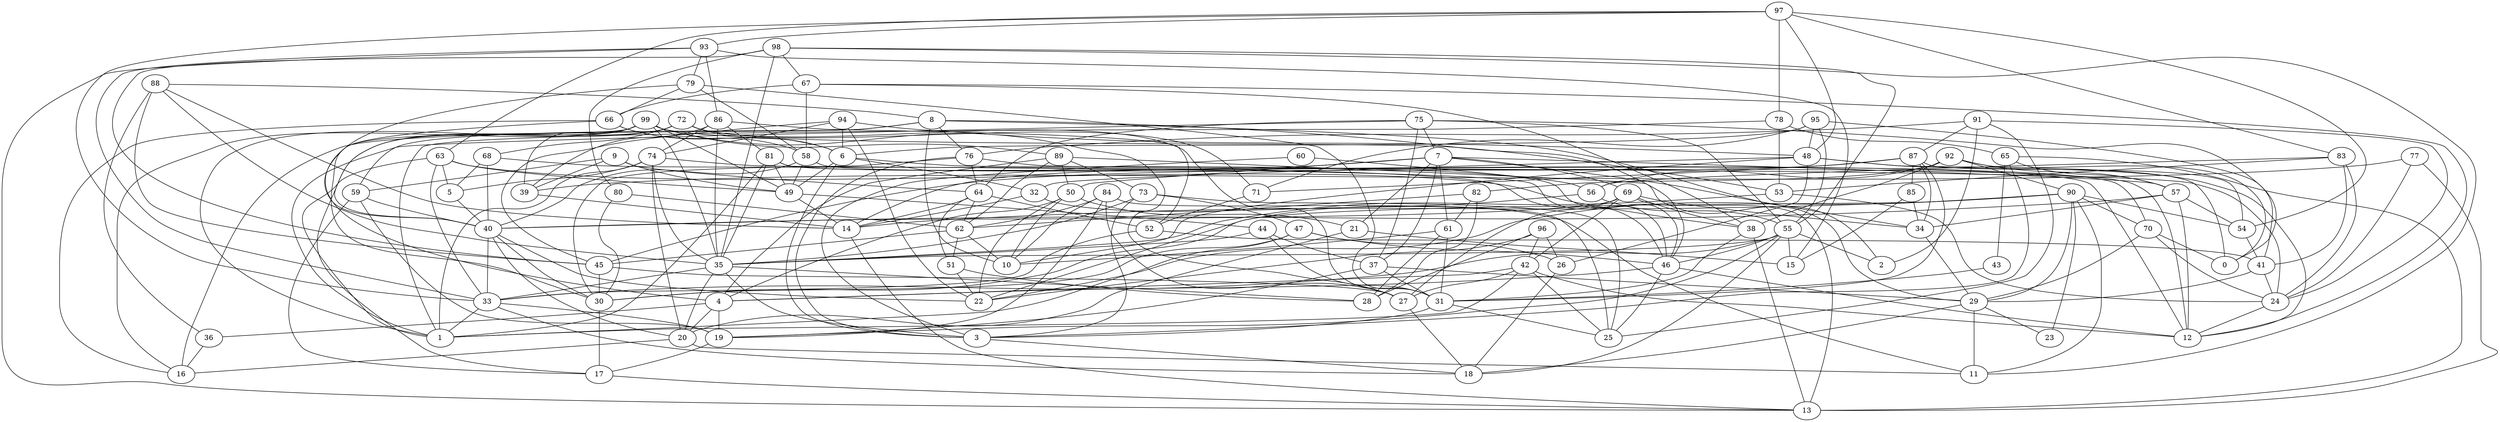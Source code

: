 digraph GG_graph {

subgraph G_graph {
edge [color = black]
"88" -> "36" [dir = none]
"68" -> "46" [dir = none]
"75" -> "37" [dir = none]
"17" -> "13" [dir = none]
"87" -> "85" [dir = none]
"60" -> "56" [dir = none]
"39" -> "14" [dir = none]
"73" -> "25" [dir = none]
"94" -> "74" [dir = none]
"77" -> "24" [dir = none]
"9" -> "64" [dir = none]
"97" -> "48" [dir = none]
"91" -> "76" [dir = none]
"91" -> "2" [dir = none]
"48" -> "26" [dir = none]
"48" -> "12" [dir = none]
"4" -> "36" [dir = none]
"93" -> "79" [dir = none]
"93" -> "33" [dir = none]
"82" -> "62" [dir = none]
"70" -> "29" [dir = none]
"66" -> "4" [dir = none]
"66" -> "6" [dir = none]
"63" -> "49" [dir = none]
"63" -> "33" [dir = none]
"74" -> "1" [dir = none]
"31" -> "3" [dir = none]
"92" -> "57" [dir = none]
"92" -> "0" [dir = none]
"92" -> "90" [dir = none]
"67" -> "38" [dir = none]
"50" -> "22" [dir = none]
"59" -> "19" [dir = none]
"8" -> "46" [dir = none]
"35" -> "33" [dir = none]
"78" -> "65" [dir = none]
"78" -> "1" [dir = none]
"46" -> "25" [dir = none]
"46" -> "12" [dir = none]
"44" -> "37" [dir = none]
"44" -> "35" [dir = none]
"33" -> "1" [dir = none]
"33" -> "19" [dir = none]
"98" -> "80" [dir = none]
"98" -> "55" [dir = none]
"89" -> "29" [dir = none]
"89" -> "62" [dir = none]
"89" -> "50" [dir = none]
"40" -> "20" [dir = none]
"40" -> "22" [dir = none]
"40" -> "33" [dir = none]
"80" -> "30" [dir = none]
"58" -> "49" [dir = none]
"84" -> "19" [dir = none]
"53" -> "24" [dir = none]
"53" -> "35" [dir = none]
"72" -> "31" [dir = none]
"72" -> "6" [dir = none]
"72" -> "1" [dir = none]
"7" -> "34" [dir = none]
"7" -> "21" [dir = none]
"7" -> "37" [dir = none]
"43" -> "31" [dir = none]
"47" -> "30" [dir = none]
"96" -> "42" [dir = none]
"96" -> "22" [dir = none]
"55" -> "18" [dir = none]
"55" -> "46" [dir = none]
"55" -> "15" [dir = none]
"55" -> "2" [dir = none]
"55" -> "19" [dir = none]
"62" -> "45" [dir = none]
"86" -> "81" [dir = none]
"86" -> "35" [dir = none]
"51" -> "28" [dir = none]
"51" -> "22" [dir = none]
"64" -> "62" [dir = none]
"90" -> "54" [dir = none]
"90" -> "11" [dir = none]
"90" -> "23" [dir = none]
"90" -> "22" [dir = none]
"95" -> "71" [dir = none]
"95" -> "55" [dir = none]
"19" -> "17" [dir = none]
"69" -> "27" [dir = none]
"69" -> "40" [dir = none]
"85" -> "34" [dir = none]
"99" -> "39" [dir = none]
"99" -> "16" [dir = none]
"99" -> "35" [dir = none]
"56" -> "22" [dir = none]
"32" -> "11" [dir = none]
"83" -> "56" [dir = none]
"38" -> "31" [dir = none]
"61" -> "10" [dir = none]
"61" -> "31" [dir = none]
"5" -> "40" [dir = none]
"52" -> "41" [dir = none]
"52" -> "33" [dir = none]
"88" -> "14" [dir = none]
"59" -> "17" [dir = none]
"55" -> "35" [dir = none]
"7" -> "61" [dir = none]
"69" -> "13" [dir = none]
"97" -> "78" [dir = none]
"98" -> "45" [dir = none]
"92" -> "56" [dir = none]
"6" -> "49" [dir = none]
"81" -> "70" [dir = none]
"35" -> "3" [dir = none]
"57" -> "34" [dir = none]
"68" -> "5" [dir = none]
"76" -> "3" [dir = none]
"58" -> "12" [dir = none]
"72" -> "68" [dir = none]
"82" -> "28" [dir = none]
"84" -> "10" [dir = none]
"75" -> "41" [dir = none]
"42" -> "12" [dir = none]
"74" -> "20" [dir = none]
"64" -> "14" [dir = none]
"94" -> "6" [dir = none]
"56" -> "55" [dir = none]
"40" -> "30" [dir = none]
"48" -> "0" [dir = none]
"7" -> "50" [dir = none]
"99" -> "27" [dir = none]
"96" -> "28" [dir = none]
"75" -> "55" [dir = none]
"31" -> "25" [dir = none]
"97" -> "93" [dir = none]
"79" -> "31" [dir = none]
"44" -> "31" [dir = none]
"87" -> "45" [dir = none]
"49" -> "14" [dir = none]
"67" -> "58" [dir = none]
"54" -> "41" [dir = none]
"67" -> "12" [dir = none]
"61" -> "28" [dir = none]
"96" -> "26" [dir = none]
"69" -> "42" [dir = none]
"37" -> "31" [dir = none]
"65" -> "13" [dir = none]
"32" -> "14" [dir = none]
"93" -> "86" [dir = none]
"97" -> "54" [dir = none]
"99" -> "30" [dir = none]
"34" -> "29" [dir = none]
"95" -> "0" [dir = none]
"82" -> "61" [dir = none]
"4" -> "19" [dir = none]
"48" -> "10" [dir = none]
"75" -> "7" [dir = none]
"57" -> "12" [dir = none]
"45" -> "30" [dir = none]
"86" -> "39" [dir = none]
"68" -> "40" [dir = none]
"99" -> "40" [dir = none]
"62" -> "51" [dir = none]
"76" -> "64" [dir = none]
"69" -> "34" [dir = none]
"99" -> "53" [dir = none]
"42" -> "25" [dir = none]
"78" -> "53" [dir = none]
"89" -> "73" [dir = none]
"59" -> "40" [dir = none]
"98" -> "11" [dir = none]
"87" -> "54" [dir = none]
"26" -> "18" [dir = none]
"83" -> "41" [dir = none]
"70" -> "24" [dir = none]
"95" -> "48" [dir = none]
"20" -> "16" [dir = none]
"3" -> "18" [dir = none]
"8" -> "10" [dir = none]
"60" -> "3" [dir = none]
"81" -> "49" [dir = none]
"63" -> "1" [dir = none]
"88" -> "35" [dir = none]
"42" -> "4" [dir = none]
"47" -> "26" [dir = none]
"38" -> "13" [dir = none]
"76" -> "24" [dir = none]
"7" -> "69" [dir = none]
"7" -> "57" [dir = none]
"8" -> "76" [dir = none]
"9" -> "39" [dir = none]
"8" -> "2" [dir = none]
"79" -> "66" [dir = none]
"71" -> "52" [dir = none]
"35" -> "20" [dir = none]
"36" -> "16" [dir = none]
"14" -> "13" [dir = none]
"87" -> "71" [dir = none]
"84" -> "62" [dir = none]
"63" -> "5" [dir = none]
"76" -> "30" [dir = none]
"58" -> "40" [dir = none]
"97" -> "83" [dir = none]
"6" -> "32" [dir = none]
"79" -> "40" [dir = none]
"57" -> "40" [dir = none]
"33" -> "18" [dir = none]
"74" -> "46" [dir = none]
"66" -> "58" [dir = none]
"49" -> "44" [dir = none]
"88" -> "45" [dir = none]
"84" -> "27" [dir = none]
"92" -> "38" [dir = none]
"77" -> "39" [dir = none]
"42" -> "1" [dir = none]
"98" -> "67" [dir = none]
"88" -> "8" [dir = none]
"70" -> "0" [dir = none]
"42" -> "27" [dir = none]
"64" -> "52" [dir = none]
"87" -> "31" [dir = none]
"8" -> "59" [dir = none]
"81" -> "12" [dir = none]
"86" -> "52" [dir = none]
"67" -> "66" [dir = none]
"81" -> "1" [dir = none]
"9" -> "49" [dir = none]
"91" -> "25" [dir = none]
"81" -> "35" [dir = none]
"20" -> "11" [dir = none]
"94" -> "48" [dir = none]
"21" -> "20" [dir = none]
"6" -> "3" [dir = none]
"92" -> "82" [dir = none]
"91" -> "24" [dir = none]
"57" -> "54" [dir = none]
"97" -> "63" [dir = none]
"90" -> "30" [dir = none]
"9" -> "59" [dir = none]
"74" -> "5" [dir = none]
"85" -> "15" [dir = none]
"24" -> "12" [dir = none]
"94" -> "22" [dir = none]
"46" -> "4" [dir = none]
"97" -> "33" [dir = none]
"87" -> "34" [dir = none]
"35" -> "28" [dir = none]
"47" -> "1" [dir = none]
"89" -> "4" [dir = none]
"73" -> "35" [dir = none]
"80" -> "62" [dir = none]
"62" -> "10" [dir = none]
"48" -> "32" [dir = none]
"99" -> "49" [dir = none]
"90" -> "29" [dir = none]
"90" -> "14" [dir = none]
"72" -> "71" [dir = none]
"65" -> "57" [dir = none]
"83" -> "24" [dir = none]
"93" -> "13" [dir = none]
"41" -> "29" [dir = none]
"41" -> "24" [dir = none]
"75" -> "64" [dir = none]
"90" -> "70" [dir = none]
"37" -> "19" [dir = none]
"64" -> "51" [dir = none]
"50" -> "21" [dir = none]
"6" -> "46" [dir = none]
"7" -> "14" [dir = none]
"63" -> "38" [dir = none]
"30" -> "17" [dir = none]
"65" -> "43" [dir = none]
"50" -> "4" [dir = none]
"37" -> "29" [dir = none]
"95" -> "6" [dir = none]
"73" -> "3" [dir = none]
"29" -> "23" [dir = none]
"72" -> "17" [dir = none]
"75" -> "1" [dir = none]
"79" -> "58" [dir = none]
"98" -> "35" [dir = none]
"73" -> "47" [dir = none]
"91" -> "87" [dir = none]
"50" -> "10" [dir = none]
"69" -> "38" [dir = none]
"45" -> "27" [dir = none]
"83" -> "53" [dir = none]
"94" -> "45" [dir = none]
"29" -> "11" [dir = none]
"21" -> "15" [dir = none]
"27" -> "18" [dir = none]
"74" -> "35" [dir = none]
"77" -> "13" [dir = none]
"66" -> "16" [dir = none]
"84" -> "25" [dir = none]
"65" -> "3" [dir = none]
"93" -> "15" [dir = none]
"86" -> "74" [dir = none]
"47" -> "46" [dir = none]
"99" -> "89" [dir = none]
"8" -> "16" [dir = none]
"29" -> "18" [dir = none]
"4" -> "20" [dir = none]
"55" -> "33" [dir = none]
}

}
